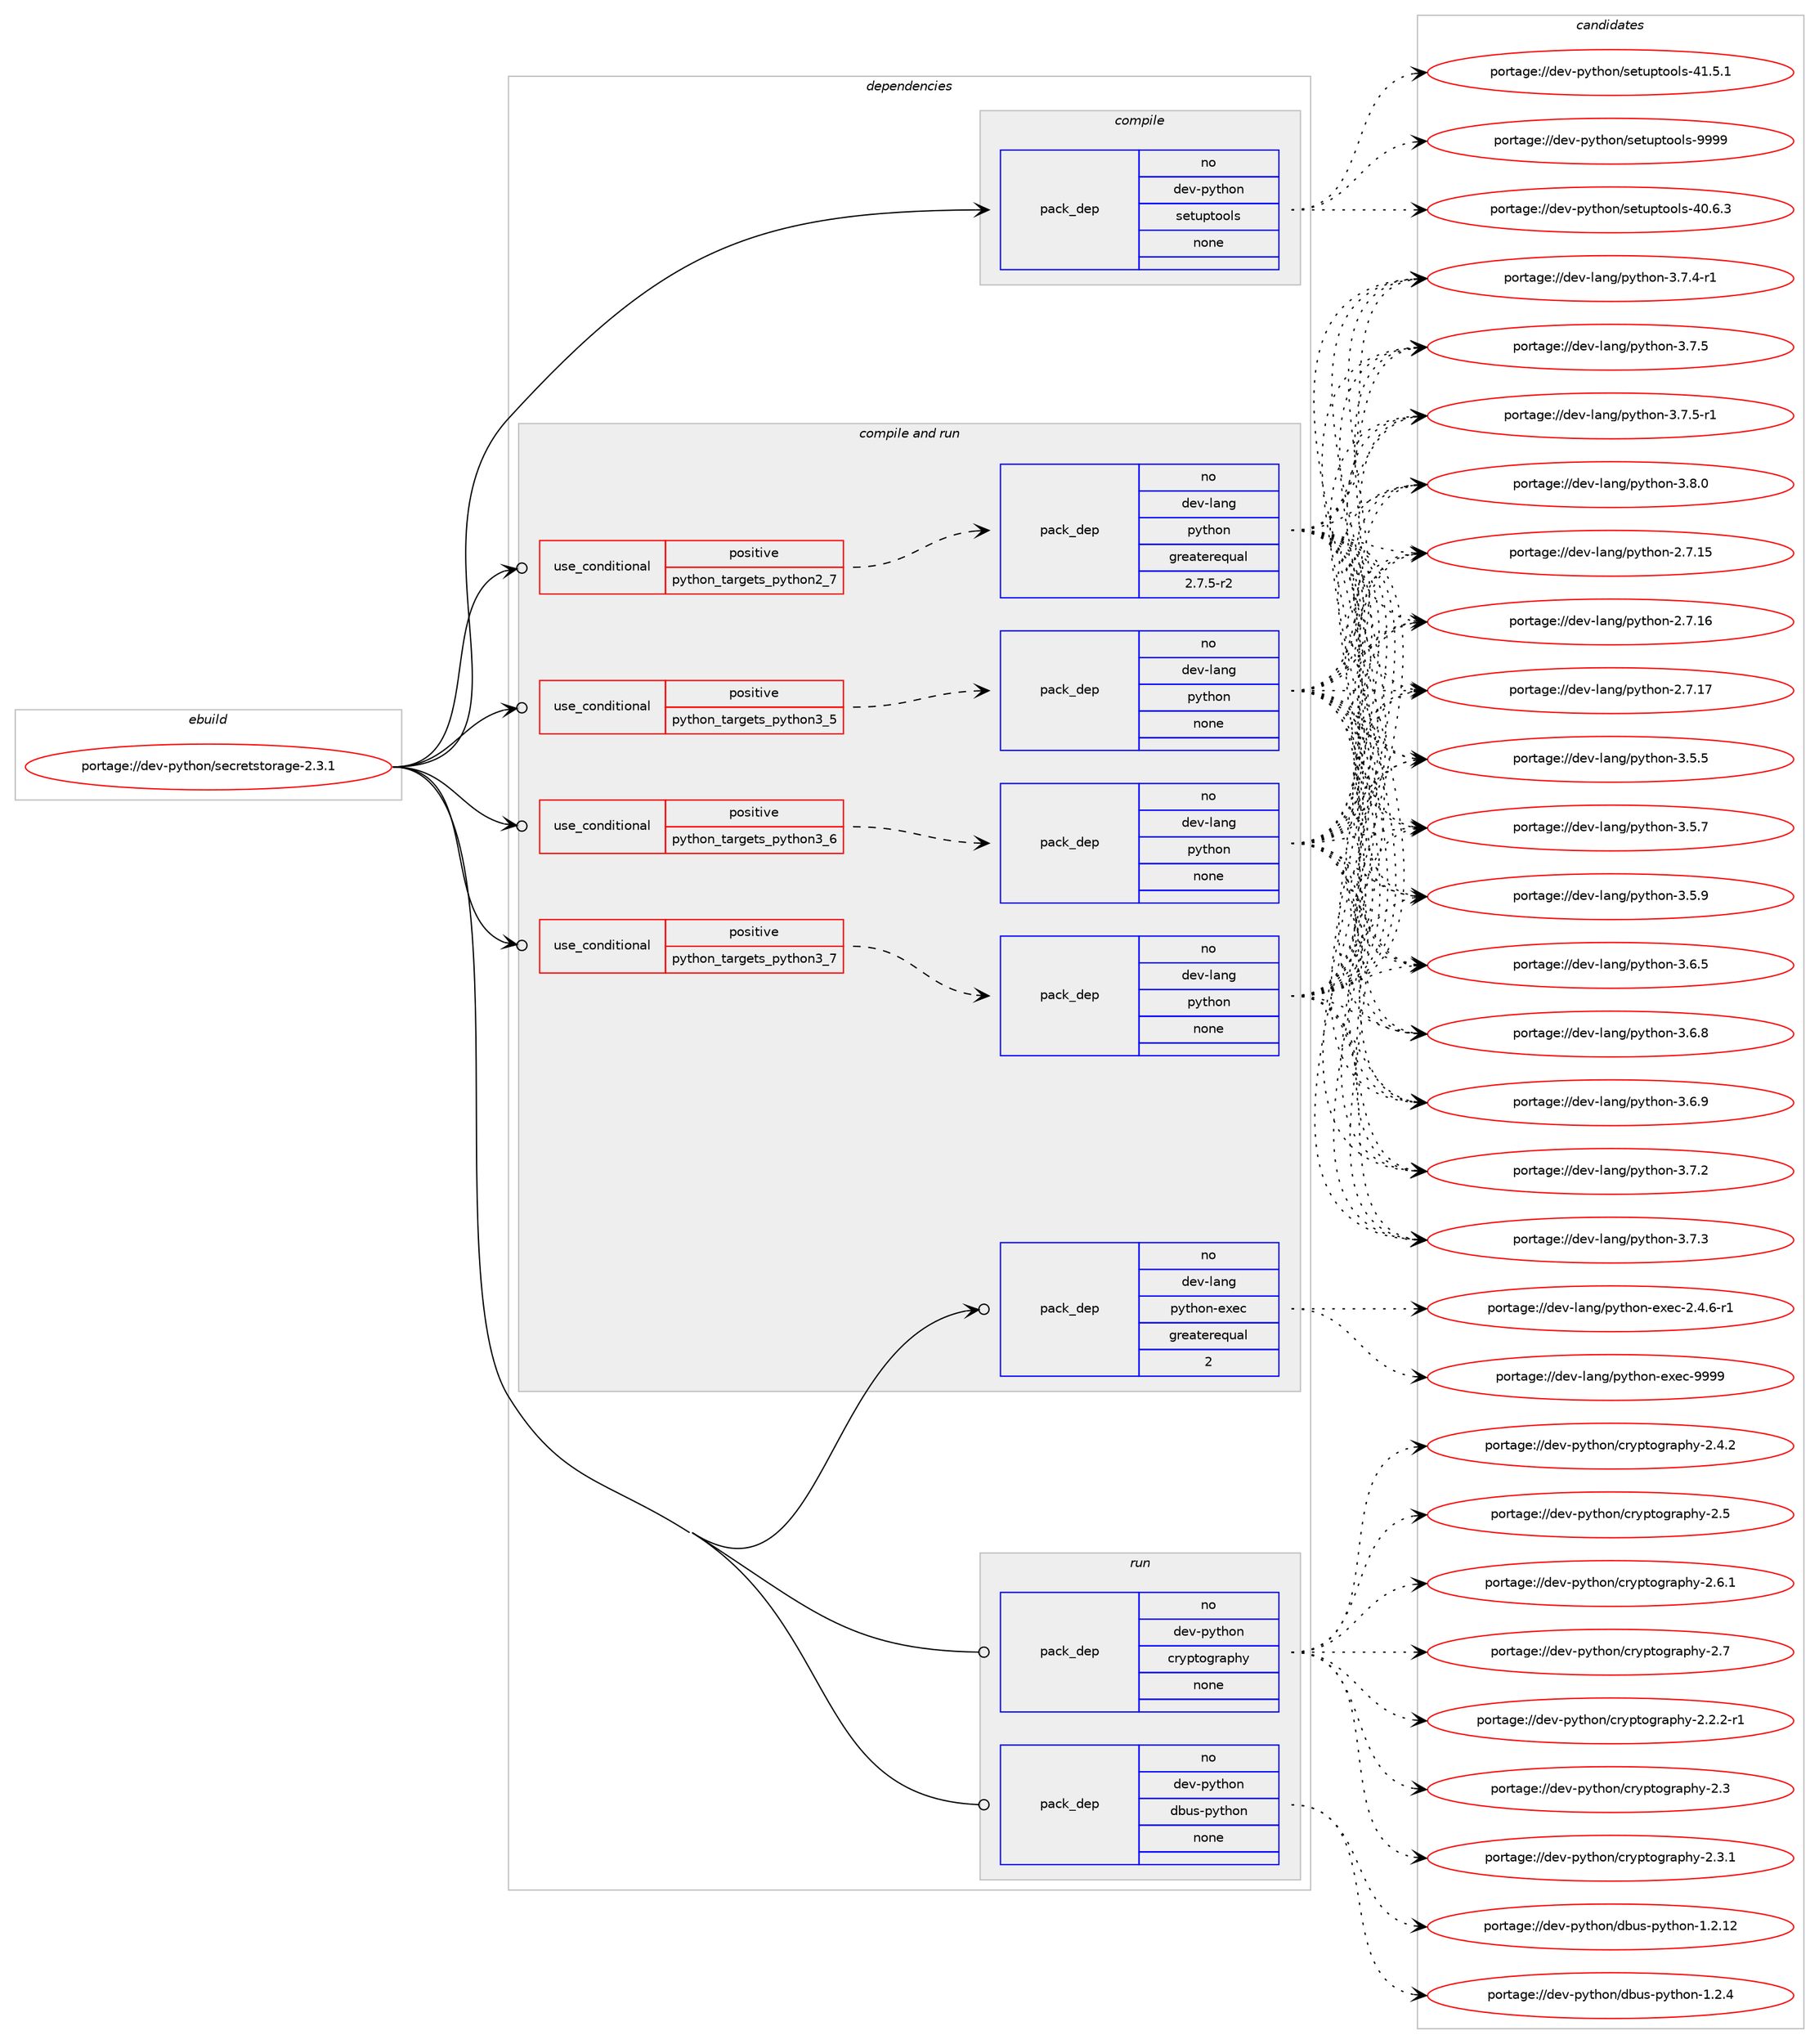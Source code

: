 digraph prolog {

# *************
# Graph options
# *************

newrank=true;
concentrate=true;
compound=true;
graph [rankdir=LR,fontname=Helvetica,fontsize=10,ranksep=1.5];#, ranksep=2.5, nodesep=0.2];
edge  [arrowhead=vee];
node  [fontname=Helvetica,fontsize=10];

# **********
# The ebuild
# **********

subgraph cluster_leftcol {
color=gray;
rank=same;
label=<<i>ebuild</i>>;
id [label="portage://dev-python/secretstorage-2.3.1", color=red, width=4, href="../dev-python/secretstorage-2.3.1.svg"];
}

# ****************
# The dependencies
# ****************

subgraph cluster_midcol {
color=gray;
label=<<i>dependencies</i>>;
subgraph cluster_compile {
fillcolor="#eeeeee";
style=filled;
label=<<i>compile</i>>;
subgraph pack130020 {
dependency171968 [label=<<TABLE BORDER="0" CELLBORDER="1" CELLSPACING="0" CELLPADDING="4" WIDTH="220"><TR><TD ROWSPAN="6" CELLPADDING="30">pack_dep</TD></TR><TR><TD WIDTH="110">no</TD></TR><TR><TD>dev-python</TD></TR><TR><TD>setuptools</TD></TR><TR><TD>none</TD></TR><TR><TD></TD></TR></TABLE>>, shape=none, color=blue];
}
id:e -> dependency171968:w [weight=20,style="solid",arrowhead="vee"];
}
subgraph cluster_compileandrun {
fillcolor="#eeeeee";
style=filled;
label=<<i>compile and run</i>>;
subgraph cond38535 {
dependency171969 [label=<<TABLE BORDER="0" CELLBORDER="1" CELLSPACING="0" CELLPADDING="4"><TR><TD ROWSPAN="3" CELLPADDING="10">use_conditional</TD></TR><TR><TD>positive</TD></TR><TR><TD>python_targets_python2_7</TD></TR></TABLE>>, shape=none, color=red];
subgraph pack130021 {
dependency171970 [label=<<TABLE BORDER="0" CELLBORDER="1" CELLSPACING="0" CELLPADDING="4" WIDTH="220"><TR><TD ROWSPAN="6" CELLPADDING="30">pack_dep</TD></TR><TR><TD WIDTH="110">no</TD></TR><TR><TD>dev-lang</TD></TR><TR><TD>python</TD></TR><TR><TD>greaterequal</TD></TR><TR><TD>2.7.5-r2</TD></TR></TABLE>>, shape=none, color=blue];
}
dependency171969:e -> dependency171970:w [weight=20,style="dashed",arrowhead="vee"];
}
id:e -> dependency171969:w [weight=20,style="solid",arrowhead="odotvee"];
subgraph cond38536 {
dependency171971 [label=<<TABLE BORDER="0" CELLBORDER="1" CELLSPACING="0" CELLPADDING="4"><TR><TD ROWSPAN="3" CELLPADDING="10">use_conditional</TD></TR><TR><TD>positive</TD></TR><TR><TD>python_targets_python3_5</TD></TR></TABLE>>, shape=none, color=red];
subgraph pack130022 {
dependency171972 [label=<<TABLE BORDER="0" CELLBORDER="1" CELLSPACING="0" CELLPADDING="4" WIDTH="220"><TR><TD ROWSPAN="6" CELLPADDING="30">pack_dep</TD></TR><TR><TD WIDTH="110">no</TD></TR><TR><TD>dev-lang</TD></TR><TR><TD>python</TD></TR><TR><TD>none</TD></TR><TR><TD></TD></TR></TABLE>>, shape=none, color=blue];
}
dependency171971:e -> dependency171972:w [weight=20,style="dashed",arrowhead="vee"];
}
id:e -> dependency171971:w [weight=20,style="solid",arrowhead="odotvee"];
subgraph cond38537 {
dependency171973 [label=<<TABLE BORDER="0" CELLBORDER="1" CELLSPACING="0" CELLPADDING="4"><TR><TD ROWSPAN="3" CELLPADDING="10">use_conditional</TD></TR><TR><TD>positive</TD></TR><TR><TD>python_targets_python3_6</TD></TR></TABLE>>, shape=none, color=red];
subgraph pack130023 {
dependency171974 [label=<<TABLE BORDER="0" CELLBORDER="1" CELLSPACING="0" CELLPADDING="4" WIDTH="220"><TR><TD ROWSPAN="6" CELLPADDING="30">pack_dep</TD></TR><TR><TD WIDTH="110">no</TD></TR><TR><TD>dev-lang</TD></TR><TR><TD>python</TD></TR><TR><TD>none</TD></TR><TR><TD></TD></TR></TABLE>>, shape=none, color=blue];
}
dependency171973:e -> dependency171974:w [weight=20,style="dashed",arrowhead="vee"];
}
id:e -> dependency171973:w [weight=20,style="solid",arrowhead="odotvee"];
subgraph cond38538 {
dependency171975 [label=<<TABLE BORDER="0" CELLBORDER="1" CELLSPACING="0" CELLPADDING="4"><TR><TD ROWSPAN="3" CELLPADDING="10">use_conditional</TD></TR><TR><TD>positive</TD></TR><TR><TD>python_targets_python3_7</TD></TR></TABLE>>, shape=none, color=red];
subgraph pack130024 {
dependency171976 [label=<<TABLE BORDER="0" CELLBORDER="1" CELLSPACING="0" CELLPADDING="4" WIDTH="220"><TR><TD ROWSPAN="6" CELLPADDING="30">pack_dep</TD></TR><TR><TD WIDTH="110">no</TD></TR><TR><TD>dev-lang</TD></TR><TR><TD>python</TD></TR><TR><TD>none</TD></TR><TR><TD></TD></TR></TABLE>>, shape=none, color=blue];
}
dependency171975:e -> dependency171976:w [weight=20,style="dashed",arrowhead="vee"];
}
id:e -> dependency171975:w [weight=20,style="solid",arrowhead="odotvee"];
subgraph pack130025 {
dependency171977 [label=<<TABLE BORDER="0" CELLBORDER="1" CELLSPACING="0" CELLPADDING="4" WIDTH="220"><TR><TD ROWSPAN="6" CELLPADDING="30">pack_dep</TD></TR><TR><TD WIDTH="110">no</TD></TR><TR><TD>dev-lang</TD></TR><TR><TD>python-exec</TD></TR><TR><TD>greaterequal</TD></TR><TR><TD>2</TD></TR></TABLE>>, shape=none, color=blue];
}
id:e -> dependency171977:w [weight=20,style="solid",arrowhead="odotvee"];
}
subgraph cluster_run {
fillcolor="#eeeeee";
style=filled;
label=<<i>run</i>>;
subgraph pack130026 {
dependency171978 [label=<<TABLE BORDER="0" CELLBORDER="1" CELLSPACING="0" CELLPADDING="4" WIDTH="220"><TR><TD ROWSPAN="6" CELLPADDING="30">pack_dep</TD></TR><TR><TD WIDTH="110">no</TD></TR><TR><TD>dev-python</TD></TR><TR><TD>cryptography</TD></TR><TR><TD>none</TD></TR><TR><TD></TD></TR></TABLE>>, shape=none, color=blue];
}
id:e -> dependency171978:w [weight=20,style="solid",arrowhead="odot"];
subgraph pack130027 {
dependency171979 [label=<<TABLE BORDER="0" CELLBORDER="1" CELLSPACING="0" CELLPADDING="4" WIDTH="220"><TR><TD ROWSPAN="6" CELLPADDING="30">pack_dep</TD></TR><TR><TD WIDTH="110">no</TD></TR><TR><TD>dev-python</TD></TR><TR><TD>dbus-python</TD></TR><TR><TD>none</TD></TR><TR><TD></TD></TR></TABLE>>, shape=none, color=blue];
}
id:e -> dependency171979:w [weight=20,style="solid",arrowhead="odot"];
}
}

# **************
# The candidates
# **************

subgraph cluster_choices {
rank=same;
color=gray;
label=<<i>candidates</i>>;

subgraph choice130020 {
color=black;
nodesep=1;
choiceportage100101118451121211161041111104711510111611711211611111110811545524846544651 [label="portage://dev-python/setuptools-40.6.3", color=red, width=4,href="../dev-python/setuptools-40.6.3.svg"];
choiceportage100101118451121211161041111104711510111611711211611111110811545524946534649 [label="portage://dev-python/setuptools-41.5.1", color=red, width=4,href="../dev-python/setuptools-41.5.1.svg"];
choiceportage10010111845112121116104111110471151011161171121161111111081154557575757 [label="portage://dev-python/setuptools-9999", color=red, width=4,href="../dev-python/setuptools-9999.svg"];
dependency171968:e -> choiceportage100101118451121211161041111104711510111611711211611111110811545524846544651:w [style=dotted,weight="100"];
dependency171968:e -> choiceportage100101118451121211161041111104711510111611711211611111110811545524946534649:w [style=dotted,weight="100"];
dependency171968:e -> choiceportage10010111845112121116104111110471151011161171121161111111081154557575757:w [style=dotted,weight="100"];
}
subgraph choice130021 {
color=black;
nodesep=1;
choiceportage10010111845108971101034711212111610411111045504655464953 [label="portage://dev-lang/python-2.7.15", color=red, width=4,href="../dev-lang/python-2.7.15.svg"];
choiceportage10010111845108971101034711212111610411111045504655464954 [label="portage://dev-lang/python-2.7.16", color=red, width=4,href="../dev-lang/python-2.7.16.svg"];
choiceportage10010111845108971101034711212111610411111045504655464955 [label="portage://dev-lang/python-2.7.17", color=red, width=4,href="../dev-lang/python-2.7.17.svg"];
choiceportage100101118451089711010347112121116104111110455146534653 [label="portage://dev-lang/python-3.5.5", color=red, width=4,href="../dev-lang/python-3.5.5.svg"];
choiceportage100101118451089711010347112121116104111110455146534655 [label="portage://dev-lang/python-3.5.7", color=red, width=4,href="../dev-lang/python-3.5.7.svg"];
choiceportage100101118451089711010347112121116104111110455146534657 [label="portage://dev-lang/python-3.5.9", color=red, width=4,href="../dev-lang/python-3.5.9.svg"];
choiceportage100101118451089711010347112121116104111110455146544653 [label="portage://dev-lang/python-3.6.5", color=red, width=4,href="../dev-lang/python-3.6.5.svg"];
choiceportage100101118451089711010347112121116104111110455146544656 [label="portage://dev-lang/python-3.6.8", color=red, width=4,href="../dev-lang/python-3.6.8.svg"];
choiceportage100101118451089711010347112121116104111110455146544657 [label="portage://dev-lang/python-3.6.9", color=red, width=4,href="../dev-lang/python-3.6.9.svg"];
choiceportage100101118451089711010347112121116104111110455146554650 [label="portage://dev-lang/python-3.7.2", color=red, width=4,href="../dev-lang/python-3.7.2.svg"];
choiceportage100101118451089711010347112121116104111110455146554651 [label="portage://dev-lang/python-3.7.3", color=red, width=4,href="../dev-lang/python-3.7.3.svg"];
choiceportage1001011184510897110103471121211161041111104551465546524511449 [label="portage://dev-lang/python-3.7.4-r1", color=red, width=4,href="../dev-lang/python-3.7.4-r1.svg"];
choiceportage100101118451089711010347112121116104111110455146554653 [label="portage://dev-lang/python-3.7.5", color=red, width=4,href="../dev-lang/python-3.7.5.svg"];
choiceportage1001011184510897110103471121211161041111104551465546534511449 [label="portage://dev-lang/python-3.7.5-r1", color=red, width=4,href="../dev-lang/python-3.7.5-r1.svg"];
choiceportage100101118451089711010347112121116104111110455146564648 [label="portage://dev-lang/python-3.8.0", color=red, width=4,href="../dev-lang/python-3.8.0.svg"];
dependency171970:e -> choiceportage10010111845108971101034711212111610411111045504655464953:w [style=dotted,weight="100"];
dependency171970:e -> choiceportage10010111845108971101034711212111610411111045504655464954:w [style=dotted,weight="100"];
dependency171970:e -> choiceportage10010111845108971101034711212111610411111045504655464955:w [style=dotted,weight="100"];
dependency171970:e -> choiceportage100101118451089711010347112121116104111110455146534653:w [style=dotted,weight="100"];
dependency171970:e -> choiceportage100101118451089711010347112121116104111110455146534655:w [style=dotted,weight="100"];
dependency171970:e -> choiceportage100101118451089711010347112121116104111110455146534657:w [style=dotted,weight="100"];
dependency171970:e -> choiceportage100101118451089711010347112121116104111110455146544653:w [style=dotted,weight="100"];
dependency171970:e -> choiceportage100101118451089711010347112121116104111110455146544656:w [style=dotted,weight="100"];
dependency171970:e -> choiceportage100101118451089711010347112121116104111110455146544657:w [style=dotted,weight="100"];
dependency171970:e -> choiceportage100101118451089711010347112121116104111110455146554650:w [style=dotted,weight="100"];
dependency171970:e -> choiceportage100101118451089711010347112121116104111110455146554651:w [style=dotted,weight="100"];
dependency171970:e -> choiceportage1001011184510897110103471121211161041111104551465546524511449:w [style=dotted,weight="100"];
dependency171970:e -> choiceportage100101118451089711010347112121116104111110455146554653:w [style=dotted,weight="100"];
dependency171970:e -> choiceportage1001011184510897110103471121211161041111104551465546534511449:w [style=dotted,weight="100"];
dependency171970:e -> choiceportage100101118451089711010347112121116104111110455146564648:w [style=dotted,weight="100"];
}
subgraph choice130022 {
color=black;
nodesep=1;
choiceportage10010111845108971101034711212111610411111045504655464953 [label="portage://dev-lang/python-2.7.15", color=red, width=4,href="../dev-lang/python-2.7.15.svg"];
choiceportage10010111845108971101034711212111610411111045504655464954 [label="portage://dev-lang/python-2.7.16", color=red, width=4,href="../dev-lang/python-2.7.16.svg"];
choiceportage10010111845108971101034711212111610411111045504655464955 [label="portage://dev-lang/python-2.7.17", color=red, width=4,href="../dev-lang/python-2.7.17.svg"];
choiceportage100101118451089711010347112121116104111110455146534653 [label="portage://dev-lang/python-3.5.5", color=red, width=4,href="../dev-lang/python-3.5.5.svg"];
choiceportage100101118451089711010347112121116104111110455146534655 [label="portage://dev-lang/python-3.5.7", color=red, width=4,href="../dev-lang/python-3.5.7.svg"];
choiceportage100101118451089711010347112121116104111110455146534657 [label="portage://dev-lang/python-3.5.9", color=red, width=4,href="../dev-lang/python-3.5.9.svg"];
choiceportage100101118451089711010347112121116104111110455146544653 [label="portage://dev-lang/python-3.6.5", color=red, width=4,href="../dev-lang/python-3.6.5.svg"];
choiceportage100101118451089711010347112121116104111110455146544656 [label="portage://dev-lang/python-3.6.8", color=red, width=4,href="../dev-lang/python-3.6.8.svg"];
choiceportage100101118451089711010347112121116104111110455146544657 [label="portage://dev-lang/python-3.6.9", color=red, width=4,href="../dev-lang/python-3.6.9.svg"];
choiceportage100101118451089711010347112121116104111110455146554650 [label="portage://dev-lang/python-3.7.2", color=red, width=4,href="../dev-lang/python-3.7.2.svg"];
choiceportage100101118451089711010347112121116104111110455146554651 [label="portage://dev-lang/python-3.7.3", color=red, width=4,href="../dev-lang/python-3.7.3.svg"];
choiceportage1001011184510897110103471121211161041111104551465546524511449 [label="portage://dev-lang/python-3.7.4-r1", color=red, width=4,href="../dev-lang/python-3.7.4-r1.svg"];
choiceportage100101118451089711010347112121116104111110455146554653 [label="portage://dev-lang/python-3.7.5", color=red, width=4,href="../dev-lang/python-3.7.5.svg"];
choiceportage1001011184510897110103471121211161041111104551465546534511449 [label="portage://dev-lang/python-3.7.5-r1", color=red, width=4,href="../dev-lang/python-3.7.5-r1.svg"];
choiceportage100101118451089711010347112121116104111110455146564648 [label="portage://dev-lang/python-3.8.0", color=red, width=4,href="../dev-lang/python-3.8.0.svg"];
dependency171972:e -> choiceportage10010111845108971101034711212111610411111045504655464953:w [style=dotted,weight="100"];
dependency171972:e -> choiceportage10010111845108971101034711212111610411111045504655464954:w [style=dotted,weight="100"];
dependency171972:e -> choiceportage10010111845108971101034711212111610411111045504655464955:w [style=dotted,weight="100"];
dependency171972:e -> choiceportage100101118451089711010347112121116104111110455146534653:w [style=dotted,weight="100"];
dependency171972:e -> choiceportage100101118451089711010347112121116104111110455146534655:w [style=dotted,weight="100"];
dependency171972:e -> choiceportage100101118451089711010347112121116104111110455146534657:w [style=dotted,weight="100"];
dependency171972:e -> choiceportage100101118451089711010347112121116104111110455146544653:w [style=dotted,weight="100"];
dependency171972:e -> choiceportage100101118451089711010347112121116104111110455146544656:w [style=dotted,weight="100"];
dependency171972:e -> choiceportage100101118451089711010347112121116104111110455146544657:w [style=dotted,weight="100"];
dependency171972:e -> choiceportage100101118451089711010347112121116104111110455146554650:w [style=dotted,weight="100"];
dependency171972:e -> choiceportage100101118451089711010347112121116104111110455146554651:w [style=dotted,weight="100"];
dependency171972:e -> choiceportage1001011184510897110103471121211161041111104551465546524511449:w [style=dotted,weight="100"];
dependency171972:e -> choiceportage100101118451089711010347112121116104111110455146554653:w [style=dotted,weight="100"];
dependency171972:e -> choiceportage1001011184510897110103471121211161041111104551465546534511449:w [style=dotted,weight="100"];
dependency171972:e -> choiceportage100101118451089711010347112121116104111110455146564648:w [style=dotted,weight="100"];
}
subgraph choice130023 {
color=black;
nodesep=1;
choiceportage10010111845108971101034711212111610411111045504655464953 [label="portage://dev-lang/python-2.7.15", color=red, width=4,href="../dev-lang/python-2.7.15.svg"];
choiceportage10010111845108971101034711212111610411111045504655464954 [label="portage://dev-lang/python-2.7.16", color=red, width=4,href="../dev-lang/python-2.7.16.svg"];
choiceportage10010111845108971101034711212111610411111045504655464955 [label="portage://dev-lang/python-2.7.17", color=red, width=4,href="../dev-lang/python-2.7.17.svg"];
choiceportage100101118451089711010347112121116104111110455146534653 [label="portage://dev-lang/python-3.5.5", color=red, width=4,href="../dev-lang/python-3.5.5.svg"];
choiceportage100101118451089711010347112121116104111110455146534655 [label="portage://dev-lang/python-3.5.7", color=red, width=4,href="../dev-lang/python-3.5.7.svg"];
choiceportage100101118451089711010347112121116104111110455146534657 [label="portage://dev-lang/python-3.5.9", color=red, width=4,href="../dev-lang/python-3.5.9.svg"];
choiceportage100101118451089711010347112121116104111110455146544653 [label="portage://dev-lang/python-3.6.5", color=red, width=4,href="../dev-lang/python-3.6.5.svg"];
choiceportage100101118451089711010347112121116104111110455146544656 [label="portage://dev-lang/python-3.6.8", color=red, width=4,href="../dev-lang/python-3.6.8.svg"];
choiceportage100101118451089711010347112121116104111110455146544657 [label="portage://dev-lang/python-3.6.9", color=red, width=4,href="../dev-lang/python-3.6.9.svg"];
choiceportage100101118451089711010347112121116104111110455146554650 [label="portage://dev-lang/python-3.7.2", color=red, width=4,href="../dev-lang/python-3.7.2.svg"];
choiceportage100101118451089711010347112121116104111110455146554651 [label="portage://dev-lang/python-3.7.3", color=red, width=4,href="../dev-lang/python-3.7.3.svg"];
choiceportage1001011184510897110103471121211161041111104551465546524511449 [label="portage://dev-lang/python-3.7.4-r1", color=red, width=4,href="../dev-lang/python-3.7.4-r1.svg"];
choiceportage100101118451089711010347112121116104111110455146554653 [label="portage://dev-lang/python-3.7.5", color=red, width=4,href="../dev-lang/python-3.7.5.svg"];
choiceportage1001011184510897110103471121211161041111104551465546534511449 [label="portage://dev-lang/python-3.7.5-r1", color=red, width=4,href="../dev-lang/python-3.7.5-r1.svg"];
choiceportage100101118451089711010347112121116104111110455146564648 [label="portage://dev-lang/python-3.8.0", color=red, width=4,href="../dev-lang/python-3.8.0.svg"];
dependency171974:e -> choiceportage10010111845108971101034711212111610411111045504655464953:w [style=dotted,weight="100"];
dependency171974:e -> choiceportage10010111845108971101034711212111610411111045504655464954:w [style=dotted,weight="100"];
dependency171974:e -> choiceportage10010111845108971101034711212111610411111045504655464955:w [style=dotted,weight="100"];
dependency171974:e -> choiceportage100101118451089711010347112121116104111110455146534653:w [style=dotted,weight="100"];
dependency171974:e -> choiceportage100101118451089711010347112121116104111110455146534655:w [style=dotted,weight="100"];
dependency171974:e -> choiceportage100101118451089711010347112121116104111110455146534657:w [style=dotted,weight="100"];
dependency171974:e -> choiceportage100101118451089711010347112121116104111110455146544653:w [style=dotted,weight="100"];
dependency171974:e -> choiceportage100101118451089711010347112121116104111110455146544656:w [style=dotted,weight="100"];
dependency171974:e -> choiceportage100101118451089711010347112121116104111110455146544657:w [style=dotted,weight="100"];
dependency171974:e -> choiceportage100101118451089711010347112121116104111110455146554650:w [style=dotted,weight="100"];
dependency171974:e -> choiceportage100101118451089711010347112121116104111110455146554651:w [style=dotted,weight="100"];
dependency171974:e -> choiceportage1001011184510897110103471121211161041111104551465546524511449:w [style=dotted,weight="100"];
dependency171974:e -> choiceportage100101118451089711010347112121116104111110455146554653:w [style=dotted,weight="100"];
dependency171974:e -> choiceportage1001011184510897110103471121211161041111104551465546534511449:w [style=dotted,weight="100"];
dependency171974:e -> choiceportage100101118451089711010347112121116104111110455146564648:w [style=dotted,weight="100"];
}
subgraph choice130024 {
color=black;
nodesep=1;
choiceportage10010111845108971101034711212111610411111045504655464953 [label="portage://dev-lang/python-2.7.15", color=red, width=4,href="../dev-lang/python-2.7.15.svg"];
choiceportage10010111845108971101034711212111610411111045504655464954 [label="portage://dev-lang/python-2.7.16", color=red, width=4,href="../dev-lang/python-2.7.16.svg"];
choiceportage10010111845108971101034711212111610411111045504655464955 [label="portage://dev-lang/python-2.7.17", color=red, width=4,href="../dev-lang/python-2.7.17.svg"];
choiceportage100101118451089711010347112121116104111110455146534653 [label="portage://dev-lang/python-3.5.5", color=red, width=4,href="../dev-lang/python-3.5.5.svg"];
choiceportage100101118451089711010347112121116104111110455146534655 [label="portage://dev-lang/python-3.5.7", color=red, width=4,href="../dev-lang/python-3.5.7.svg"];
choiceportage100101118451089711010347112121116104111110455146534657 [label="portage://dev-lang/python-3.5.9", color=red, width=4,href="../dev-lang/python-3.5.9.svg"];
choiceportage100101118451089711010347112121116104111110455146544653 [label="portage://dev-lang/python-3.6.5", color=red, width=4,href="../dev-lang/python-3.6.5.svg"];
choiceportage100101118451089711010347112121116104111110455146544656 [label="portage://dev-lang/python-3.6.8", color=red, width=4,href="../dev-lang/python-3.6.8.svg"];
choiceportage100101118451089711010347112121116104111110455146544657 [label="portage://dev-lang/python-3.6.9", color=red, width=4,href="../dev-lang/python-3.6.9.svg"];
choiceportage100101118451089711010347112121116104111110455146554650 [label="portage://dev-lang/python-3.7.2", color=red, width=4,href="../dev-lang/python-3.7.2.svg"];
choiceportage100101118451089711010347112121116104111110455146554651 [label="portage://dev-lang/python-3.7.3", color=red, width=4,href="../dev-lang/python-3.7.3.svg"];
choiceportage1001011184510897110103471121211161041111104551465546524511449 [label="portage://dev-lang/python-3.7.4-r1", color=red, width=4,href="../dev-lang/python-3.7.4-r1.svg"];
choiceportage100101118451089711010347112121116104111110455146554653 [label="portage://dev-lang/python-3.7.5", color=red, width=4,href="../dev-lang/python-3.7.5.svg"];
choiceportage1001011184510897110103471121211161041111104551465546534511449 [label="portage://dev-lang/python-3.7.5-r1", color=red, width=4,href="../dev-lang/python-3.7.5-r1.svg"];
choiceportage100101118451089711010347112121116104111110455146564648 [label="portage://dev-lang/python-3.8.0", color=red, width=4,href="../dev-lang/python-3.8.0.svg"];
dependency171976:e -> choiceportage10010111845108971101034711212111610411111045504655464953:w [style=dotted,weight="100"];
dependency171976:e -> choiceportage10010111845108971101034711212111610411111045504655464954:w [style=dotted,weight="100"];
dependency171976:e -> choiceportage10010111845108971101034711212111610411111045504655464955:w [style=dotted,weight="100"];
dependency171976:e -> choiceportage100101118451089711010347112121116104111110455146534653:w [style=dotted,weight="100"];
dependency171976:e -> choiceportage100101118451089711010347112121116104111110455146534655:w [style=dotted,weight="100"];
dependency171976:e -> choiceportage100101118451089711010347112121116104111110455146534657:w [style=dotted,weight="100"];
dependency171976:e -> choiceportage100101118451089711010347112121116104111110455146544653:w [style=dotted,weight="100"];
dependency171976:e -> choiceportage100101118451089711010347112121116104111110455146544656:w [style=dotted,weight="100"];
dependency171976:e -> choiceportage100101118451089711010347112121116104111110455146544657:w [style=dotted,weight="100"];
dependency171976:e -> choiceportage100101118451089711010347112121116104111110455146554650:w [style=dotted,weight="100"];
dependency171976:e -> choiceportage100101118451089711010347112121116104111110455146554651:w [style=dotted,weight="100"];
dependency171976:e -> choiceportage1001011184510897110103471121211161041111104551465546524511449:w [style=dotted,weight="100"];
dependency171976:e -> choiceportage100101118451089711010347112121116104111110455146554653:w [style=dotted,weight="100"];
dependency171976:e -> choiceportage1001011184510897110103471121211161041111104551465546534511449:w [style=dotted,weight="100"];
dependency171976:e -> choiceportage100101118451089711010347112121116104111110455146564648:w [style=dotted,weight="100"];
}
subgraph choice130025 {
color=black;
nodesep=1;
choiceportage10010111845108971101034711212111610411111045101120101994550465246544511449 [label="portage://dev-lang/python-exec-2.4.6-r1", color=red, width=4,href="../dev-lang/python-exec-2.4.6-r1.svg"];
choiceportage10010111845108971101034711212111610411111045101120101994557575757 [label="portage://dev-lang/python-exec-9999", color=red, width=4,href="../dev-lang/python-exec-9999.svg"];
dependency171977:e -> choiceportage10010111845108971101034711212111610411111045101120101994550465246544511449:w [style=dotted,weight="100"];
dependency171977:e -> choiceportage10010111845108971101034711212111610411111045101120101994557575757:w [style=dotted,weight="100"];
}
subgraph choice130026 {
color=black;
nodesep=1;
choiceportage100101118451121211161041111104799114121112116111103114971121041214550465046504511449 [label="portage://dev-python/cryptography-2.2.2-r1", color=red, width=4,href="../dev-python/cryptography-2.2.2-r1.svg"];
choiceportage1001011184511212111610411111047991141211121161111031149711210412145504651 [label="portage://dev-python/cryptography-2.3", color=red, width=4,href="../dev-python/cryptography-2.3.svg"];
choiceportage10010111845112121116104111110479911412111211611110311497112104121455046514649 [label="portage://dev-python/cryptography-2.3.1", color=red, width=4,href="../dev-python/cryptography-2.3.1.svg"];
choiceportage10010111845112121116104111110479911412111211611110311497112104121455046524650 [label="portage://dev-python/cryptography-2.4.2", color=red, width=4,href="../dev-python/cryptography-2.4.2.svg"];
choiceportage1001011184511212111610411111047991141211121161111031149711210412145504653 [label="portage://dev-python/cryptography-2.5", color=red, width=4,href="../dev-python/cryptography-2.5.svg"];
choiceportage10010111845112121116104111110479911412111211611110311497112104121455046544649 [label="portage://dev-python/cryptography-2.6.1", color=red, width=4,href="../dev-python/cryptography-2.6.1.svg"];
choiceportage1001011184511212111610411111047991141211121161111031149711210412145504655 [label="portage://dev-python/cryptography-2.7", color=red, width=4,href="../dev-python/cryptography-2.7.svg"];
dependency171978:e -> choiceportage100101118451121211161041111104799114121112116111103114971121041214550465046504511449:w [style=dotted,weight="100"];
dependency171978:e -> choiceportage1001011184511212111610411111047991141211121161111031149711210412145504651:w [style=dotted,weight="100"];
dependency171978:e -> choiceportage10010111845112121116104111110479911412111211611110311497112104121455046514649:w [style=dotted,weight="100"];
dependency171978:e -> choiceportage10010111845112121116104111110479911412111211611110311497112104121455046524650:w [style=dotted,weight="100"];
dependency171978:e -> choiceportage1001011184511212111610411111047991141211121161111031149711210412145504653:w [style=dotted,weight="100"];
dependency171978:e -> choiceportage10010111845112121116104111110479911412111211611110311497112104121455046544649:w [style=dotted,weight="100"];
dependency171978:e -> choiceportage1001011184511212111610411111047991141211121161111031149711210412145504655:w [style=dotted,weight="100"];
}
subgraph choice130027 {
color=black;
nodesep=1;
choiceportage1001011184511212111610411111047100981171154511212111610411111045494650464950 [label="portage://dev-python/dbus-python-1.2.12", color=red, width=4,href="../dev-python/dbus-python-1.2.12.svg"];
choiceportage10010111845112121116104111110471009811711545112121116104111110454946504652 [label="portage://dev-python/dbus-python-1.2.4", color=red, width=4,href="../dev-python/dbus-python-1.2.4.svg"];
dependency171979:e -> choiceportage1001011184511212111610411111047100981171154511212111610411111045494650464950:w [style=dotted,weight="100"];
dependency171979:e -> choiceportage10010111845112121116104111110471009811711545112121116104111110454946504652:w [style=dotted,weight="100"];
}
}

}
